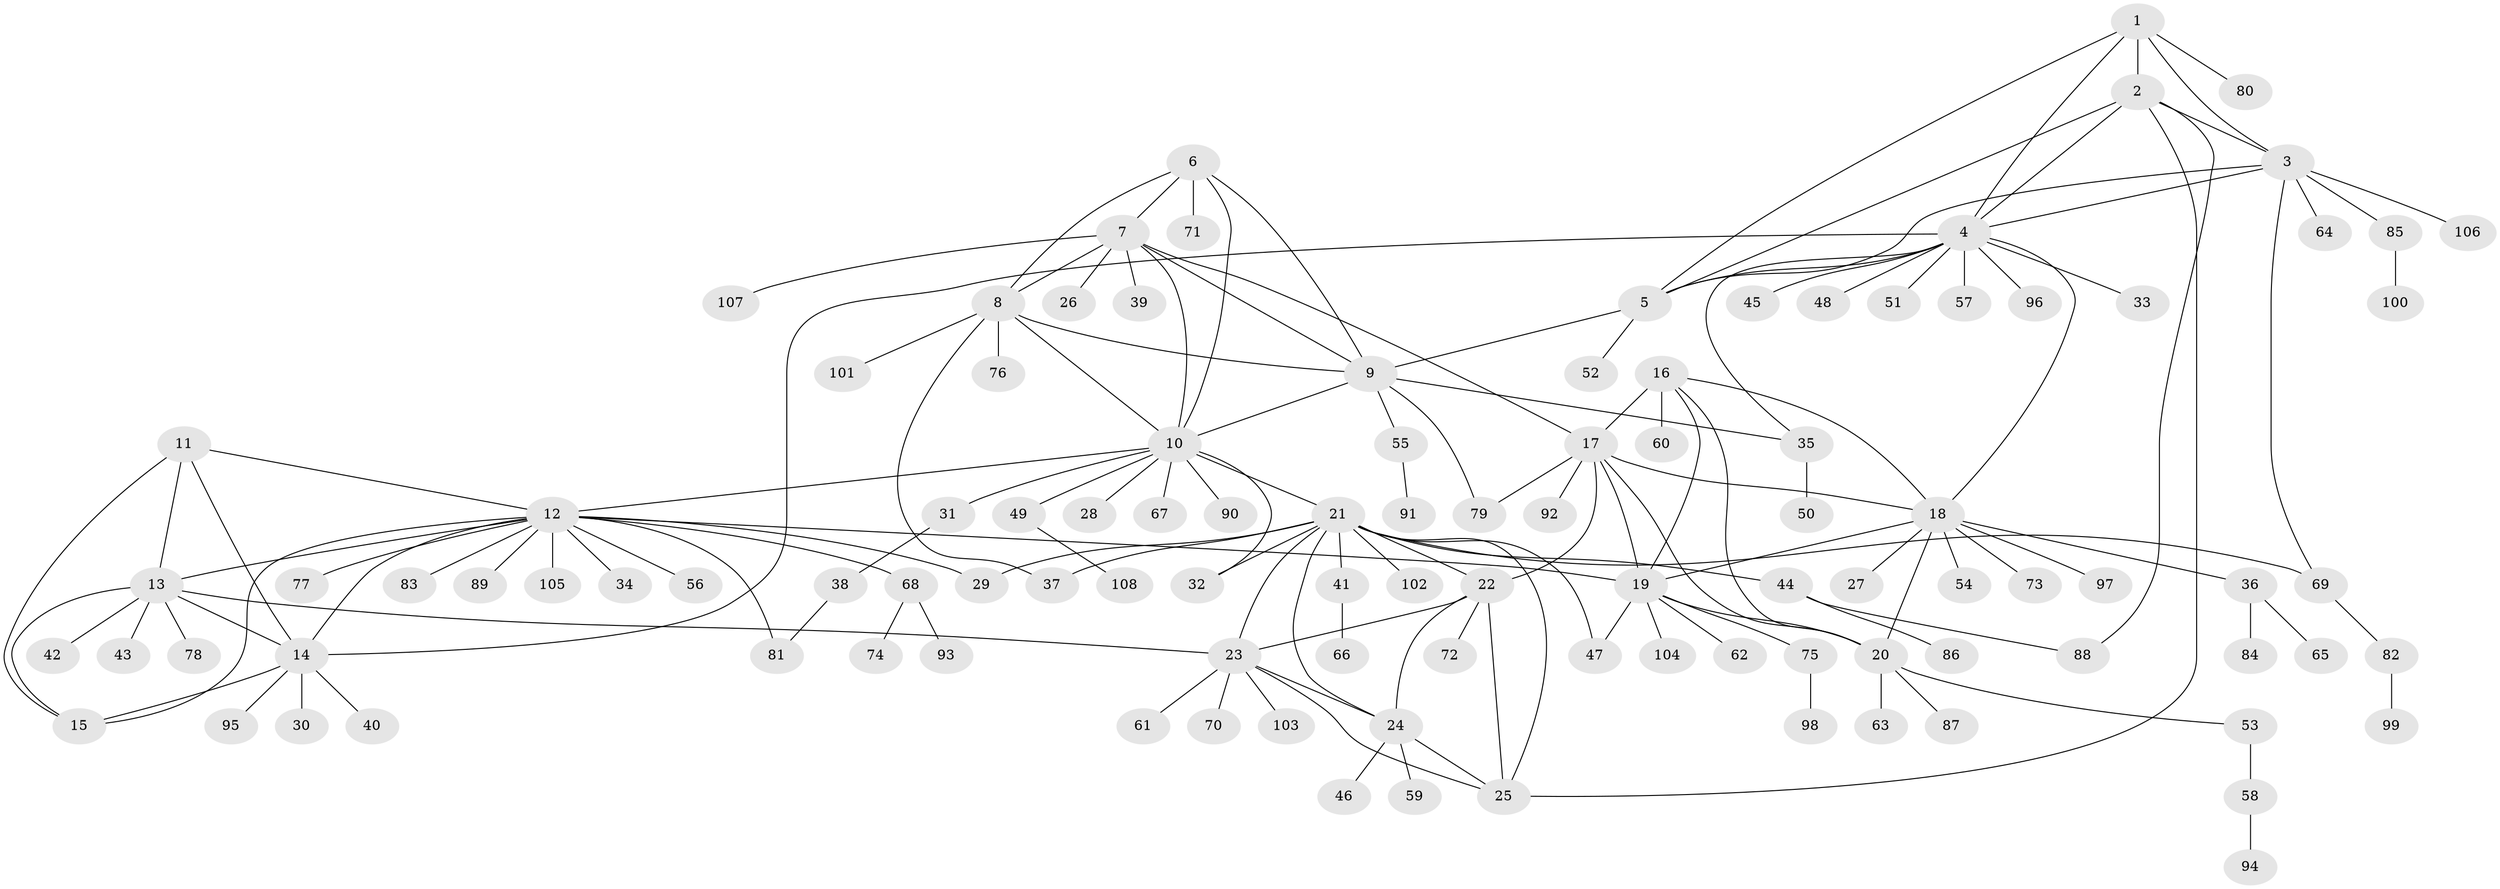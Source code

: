 // Generated by graph-tools (version 1.1) at 2025/54/03/09/25 04:54:38]
// undirected, 108 vertices, 152 edges
graph export_dot {
graph [start="1"]
  node [color=gray90,style=filled];
  1;
  2;
  3;
  4;
  5;
  6;
  7;
  8;
  9;
  10;
  11;
  12;
  13;
  14;
  15;
  16;
  17;
  18;
  19;
  20;
  21;
  22;
  23;
  24;
  25;
  26;
  27;
  28;
  29;
  30;
  31;
  32;
  33;
  34;
  35;
  36;
  37;
  38;
  39;
  40;
  41;
  42;
  43;
  44;
  45;
  46;
  47;
  48;
  49;
  50;
  51;
  52;
  53;
  54;
  55;
  56;
  57;
  58;
  59;
  60;
  61;
  62;
  63;
  64;
  65;
  66;
  67;
  68;
  69;
  70;
  71;
  72;
  73;
  74;
  75;
  76;
  77;
  78;
  79;
  80;
  81;
  82;
  83;
  84;
  85;
  86;
  87;
  88;
  89;
  90;
  91;
  92;
  93;
  94;
  95;
  96;
  97;
  98;
  99;
  100;
  101;
  102;
  103;
  104;
  105;
  106;
  107;
  108;
  1 -- 2;
  1 -- 3;
  1 -- 4;
  1 -- 5;
  1 -- 80;
  2 -- 3;
  2 -- 4;
  2 -- 5;
  2 -- 25;
  2 -- 88;
  3 -- 4;
  3 -- 5;
  3 -- 64;
  3 -- 69;
  3 -- 85;
  3 -- 106;
  4 -- 5;
  4 -- 14;
  4 -- 18;
  4 -- 33;
  4 -- 35;
  4 -- 45;
  4 -- 48;
  4 -- 51;
  4 -- 57;
  4 -- 96;
  5 -- 9;
  5 -- 52;
  6 -- 7;
  6 -- 8;
  6 -- 9;
  6 -- 10;
  6 -- 71;
  7 -- 8;
  7 -- 9;
  7 -- 10;
  7 -- 17;
  7 -- 26;
  7 -- 39;
  7 -- 107;
  8 -- 9;
  8 -- 10;
  8 -- 37;
  8 -- 76;
  8 -- 101;
  9 -- 10;
  9 -- 35;
  9 -- 55;
  9 -- 79;
  10 -- 12;
  10 -- 21;
  10 -- 28;
  10 -- 31;
  10 -- 32;
  10 -- 49;
  10 -- 67;
  10 -- 90;
  11 -- 12;
  11 -- 13;
  11 -- 14;
  11 -- 15;
  12 -- 13;
  12 -- 14;
  12 -- 15;
  12 -- 19;
  12 -- 29;
  12 -- 34;
  12 -- 56;
  12 -- 68;
  12 -- 77;
  12 -- 81;
  12 -- 83;
  12 -- 89;
  12 -- 105;
  13 -- 14;
  13 -- 15;
  13 -- 23;
  13 -- 42;
  13 -- 43;
  13 -- 78;
  14 -- 15;
  14 -- 30;
  14 -- 40;
  14 -- 95;
  16 -- 17;
  16 -- 18;
  16 -- 19;
  16 -- 20;
  16 -- 60;
  17 -- 18;
  17 -- 19;
  17 -- 20;
  17 -- 22;
  17 -- 79;
  17 -- 92;
  18 -- 19;
  18 -- 20;
  18 -- 27;
  18 -- 36;
  18 -- 54;
  18 -- 73;
  18 -- 97;
  19 -- 20;
  19 -- 47;
  19 -- 62;
  19 -- 75;
  19 -- 104;
  20 -- 53;
  20 -- 63;
  20 -- 87;
  21 -- 22;
  21 -- 23;
  21 -- 24;
  21 -- 25;
  21 -- 29;
  21 -- 32;
  21 -- 37;
  21 -- 41;
  21 -- 44;
  21 -- 47;
  21 -- 69;
  21 -- 102;
  22 -- 23;
  22 -- 24;
  22 -- 25;
  22 -- 72;
  23 -- 24;
  23 -- 25;
  23 -- 61;
  23 -- 70;
  23 -- 103;
  24 -- 25;
  24 -- 46;
  24 -- 59;
  31 -- 38;
  35 -- 50;
  36 -- 65;
  36 -- 84;
  38 -- 81;
  41 -- 66;
  44 -- 86;
  44 -- 88;
  49 -- 108;
  53 -- 58;
  55 -- 91;
  58 -- 94;
  68 -- 74;
  68 -- 93;
  69 -- 82;
  75 -- 98;
  82 -- 99;
  85 -- 100;
}
